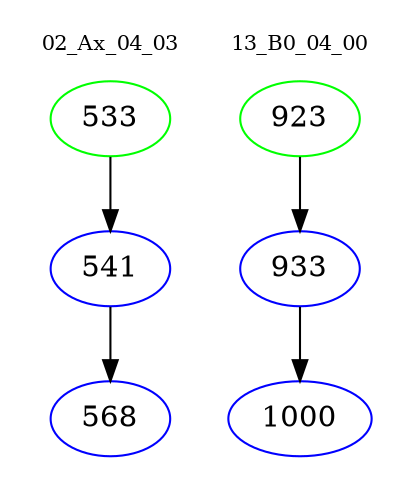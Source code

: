 digraph{
subgraph cluster_0 {
color = white
label = "02_Ax_04_03";
fontsize=10;
T0_533 [label="533", color="green"]
T0_533 -> T0_541 [color="black"]
T0_541 [label="541", color="blue"]
T0_541 -> T0_568 [color="black"]
T0_568 [label="568", color="blue"]
}
subgraph cluster_1 {
color = white
label = "13_B0_04_00";
fontsize=10;
T1_923 [label="923", color="green"]
T1_923 -> T1_933 [color="black"]
T1_933 [label="933", color="blue"]
T1_933 -> T1_1000 [color="black"]
T1_1000 [label="1000", color="blue"]
}
}
